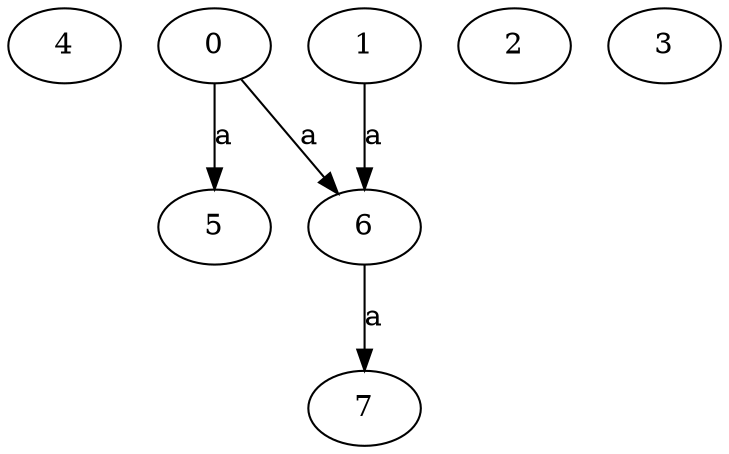 strict digraph  {
4;
5;
0;
1;
6;
2;
7;
3;
0 -> 5  [label=a];
0 -> 6  [label=a];
1 -> 6  [label=a];
6 -> 7  [label=a];
}
